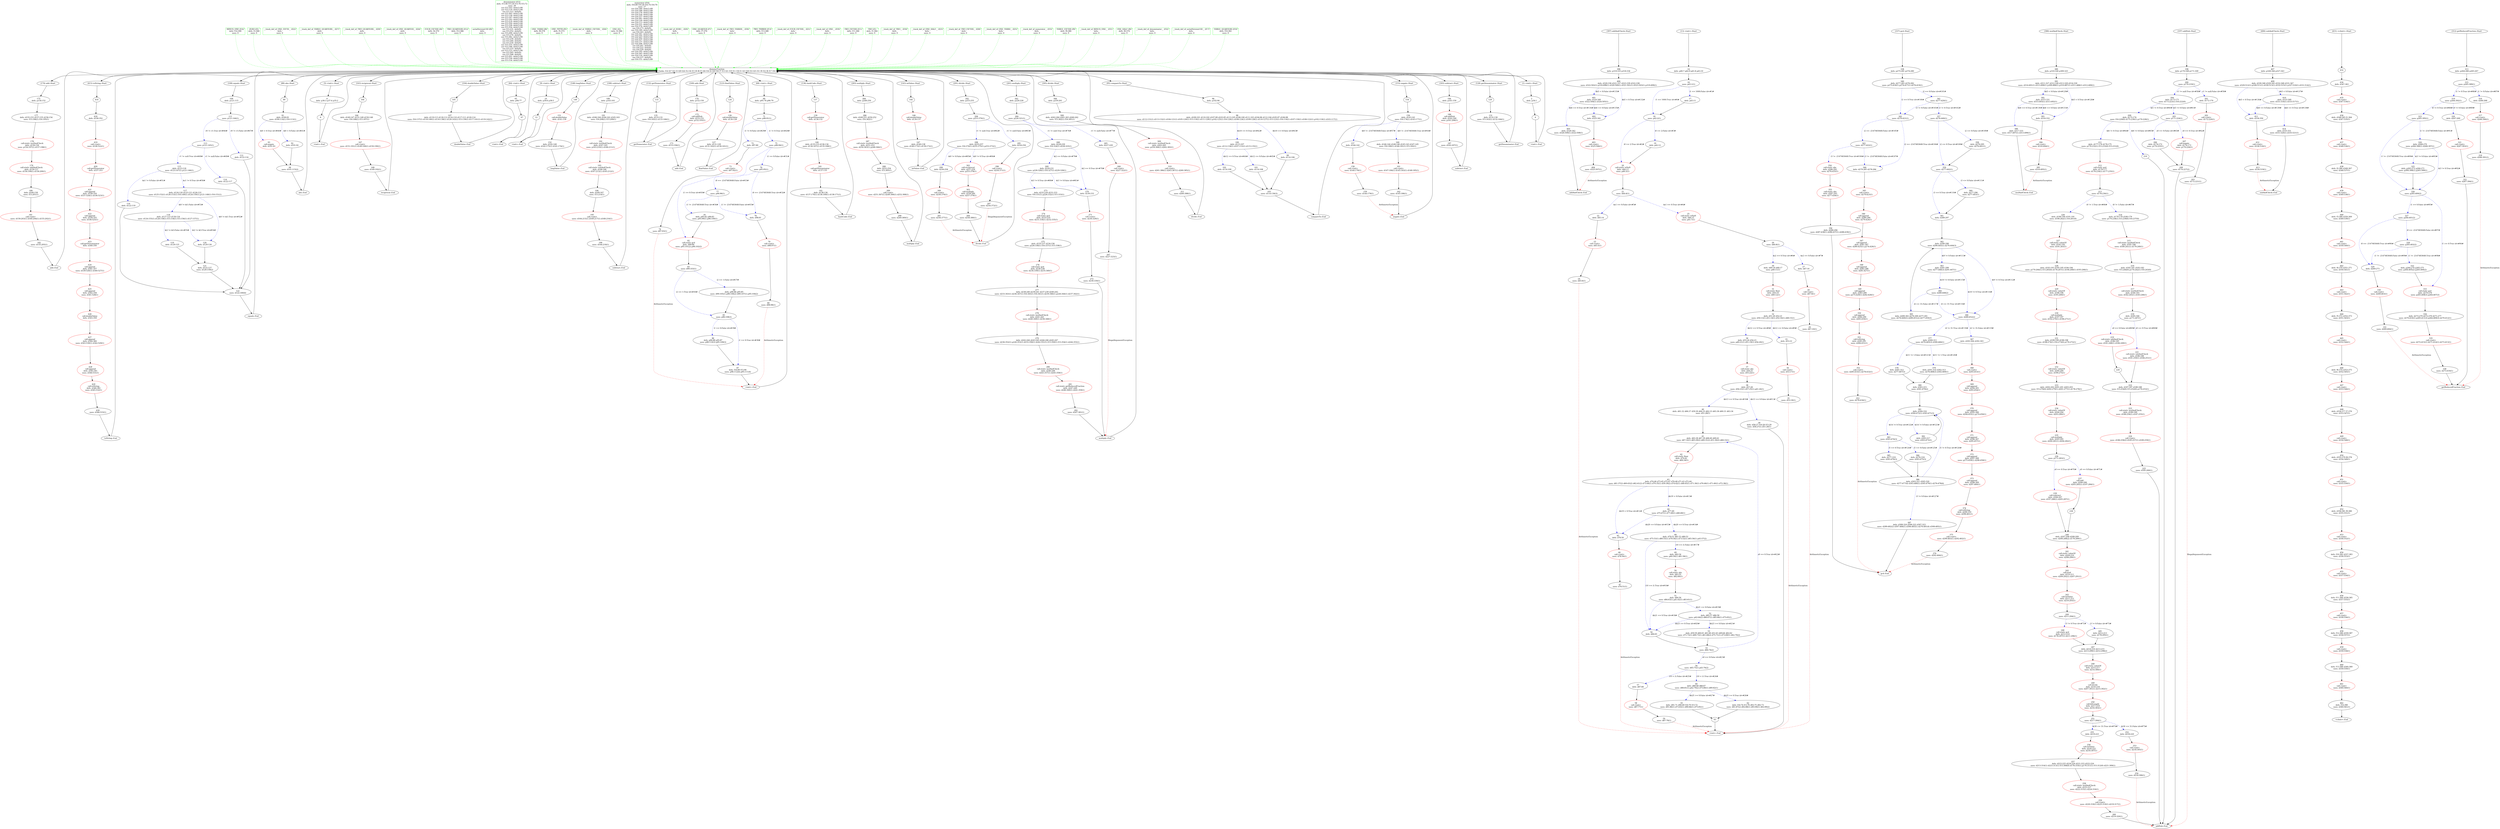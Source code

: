 digraph clazz {
  0 [shape=box,label="dummy.Fraction\nFields: f14 f27 f22 f3 f29 f24 f12 f4 f15 f0 f8 f5 f26 f16 f2 f20 f30 f7 f13 f21 f19 f11 f18 f1 f23 f28 f33 f25 f31 f9 f32 f6 f17 f10"];
  f14 -> 0 [style=dashed,color=green];
  f14 [shape=note,color=green,label="MINUS_ONE (f14)\ndefs: f14:390\nuses: 0"];
  f3 -> 0 [style=dashed,color=green];
  f3 [shape=note,color=green,label="ZERO (f3)\ndefs: f3:368\nuses: 0"];
  f22 -> 0 [style=dashed,color=green];
  f22 [shape=note,color=green,label="__track_def_of_ONE_FIFTH__ (f22)\ndefs:\nuses: 0"];
  f27 -> 0 [style=dashed,color=green];
  f27 [shape=note,color=green,label="__track_def_of_THREE_QUARTERS__ (f27)\ndefs:\nuses: 0"];
  f29 -> 0 [style=dashed,color=green];
  f29 [shape=note,color=green,label="__track_def_of_TWO_QUARTERS__ (f29)\ndefs:\nuses: 0"];
  f24 -> 0 [style=dashed,color=green];
  f24 [shape=note,color=green,label="__track_def_of_ONE_QUARTER__ (f24)\ndefs:\nuses: 0"];
  f4 -> 0 [style=dashed,color=green];
  f4 [shape=note,color=green,label="FOUR_FIFTHS (f4)\ndefs: f4:370\nuses: 0"];
  f12 -> 0 [style=dashed,color=green];
  f12 [shape=note,color=green,label="TWO_QUARTERS (f12)\ndefs: f12:386\nuses: 0"];
  f0 -> 0 [style=dashed,color=green];
  f0 [shape=note,color=green,label="serialVersionUID (f0)\ndefs:\nuses: 0"];
  f15 -> 0 [style=dashed,color=green];
  f15 [shape=note,color=green,label="denominator (f15)\ndefs: f15:90 f15:29 f15:76 f15:72\nuses: 28\nuse f15:163: defs(1):90\nuse f15:119: defs(1):90\nuse f15:312: defs(0):\nuse f15:365: defs(1):90\nuse f15:139: defs(1):90\nuse f15:187: defs(1):90\nuse f15:182: defs(1):90\nuse f15:214: defs(1):90\nuse f15:350: defs(1):90\nuse f15:338: defs(1):90\nuse f15:354: defs(1):90\nuse f15:231: defs(0):\nuse f15:252: defs(0):\nuse f15:209: defs(1):90\nuse f15:276: defs(0):\nuse f15:382: defs(1):90\nuse f15:239: defs(0):\nuse f15:244: defs(0):\nuse f15:254: defs(0):\nuse f15:333: defs(1):90\nuse f15:196: defs(1):90\nuse f15:233: defs(0):\nuse f15:123: defs(1):90\nuse f15:265: defs(0):\nuse f15:308: defs(0):\nuse f15:201: defs(1):90\nuse f15:156: defs(1):90\nuse f15:154: defs(1):90"];
  f8 -> 0 [style=dashed,color=green];
  f8 [shape=note,color=green,label="ONE_THIRD (f8)\ndefs: f8:378\nuses: 0"];
  f5 -> 0 [style=dashed,color=green];
  f5 [shape=note,color=green,label="ONE_FIFTH (f5)\ndefs: f5:372\nuses: 0"];
  f26 -> 0 [style=dashed,color=green];
  f26 [shape=note,color=green,label="__track_def_of_THREE_FIFTHS__ (f26)\ndefs:\nuses: 0"];
  f2 -> 0 [style=dashed,color=green];
  f2 [shape=note,color=green,label="ONE (f2)\ndefs: f2:366\nuses: 0"];
  f16 -> 0 [style=dashed,color=green];
  f16 [shape=note,color=green,label="numerator (f16)\ndefs: f16:89 f16:28 f16:74 f16:70\nuses: 27\nuse f16:180: defs(1):89\nuse f16:188: defs(1):89\nuse f16:176: defs(1):89\nuse f16:324: defs(1):89\nuse f16:337: defs(1):89\nuse f16:381: defs(1):89\nuse f16:126: defs(1):89\nuse f16:113: defs(1):89\nuse f16:331: defs(1):89\nuse f16:374: defs(1):89\nuse f16:273: defs(0):\nuse f16:149: defs(1):89\nuse f16:243: defs(0):\nuse f16:341: defs(1):89\nuse f16:165: defs(1):89\nuse f16:362: defs(1):89\nuse f16:327: defs(1):89\nuse f16:137: defs(1):89\nuse f16:208: defs(1):89\nuse f16:261: defs(0):\nuse f16:222: defs(0):\nuse f16:229: defs(0):\nuse f16:195: defs(1):89\nuse f16:345: defs(1):89\nuse f16:116: defs(1):89\nuse f16:237: defs(0):\nuse f16:151: defs(1):89"];
  f20 -> 0 [style=dashed,color=green];
  f20 [shape=note,color=green,label="__track_def_of_ZERO__ (f20)\ndefs:\nuses: 0"];
  f7 -> 0 [style=dashed,color=green];
  f7 [shape=note,color=green,label="ONE_QUARTER (f7)\ndefs: f7:376\nuses: 0"];
  f30 -> 0 [style=dashed,color=green];
  f30 [shape=note,color=green,label="__track_def_of_TWO_THIRDS__ (f30)\ndefs:\nuses: 0"];
  f13 -> 0 [style=dashed,color=green];
  f13 [shape=note,color=green,label="TWO_THIRDS (f13)\ndefs: f13:388\nuses: 0"];
  f21 -> 0 [style=dashed,color=green];
  f21 [shape=note,color=green,label="__track_def_of_FOUR_FIFTHS__ (f21)\ndefs:\nuses: 0"];
  f19 -> 0 [style=dashed,color=green];
  f19 [shape=note,color=green,label="__track_def_of_ONE__ (f19)\ndefs:\nuses: 0"];
  f11 -> 0 [style=dashed,color=green];
  f11 [shape=note,color=green,label="TWO_FIFTHS (f11)\ndefs: f11:384\nuses: 0"];
  f1 -> 0 [style=dashed,color=green];
  f1 [shape=note,color=green,label="TWO (f1)\ndefs: f1:364\nuses: 0"];
  f18 -> 0 [style=dashed,color=green];
  f18 [shape=note,color=green,label="__track_def_of_TWO__ (f18)\ndefs:\nuses: 0"];
  f23 -> 0 [style=dashed,color=green];
  f23 [shape=note,color=green,label="__track_def_of_ONE_HALF__ (f23)\ndefs:\nuses: 0"];
  f28 -> 0 [style=dashed,color=green];
  f28 [shape=note,color=green,label="__track_def_of_TWO_FIFTHS__ (f28)\ndefs:\nuses: 0"];
  f25 -> 0 [style=dashed,color=green];
  f25 [shape=note,color=green,label="__track_def_of_ONE_THIRD__ (f25)\ndefs:\nuses: 0"];
  f33 -> 0 [style=dashed,color=green];
  f33 [shape=note,color=green,label="__track_def_of_numerator__ (f33)\ndefs:\nuses: 0"];
  f9 -> 0 [style=dashed,color=green];
  f9 [shape=note,color=green,label="THREE_FIFTHS (f9)\ndefs: f9:380\nuses: 0"];
  f31 -> 0 [style=dashed,color=green];
  f31 [shape=note,color=green,label="__track_def_of_MINUS_ONE__ (f31)\ndefs:\nuses: 0"];
  f6 -> 0 [style=dashed,color=green];
  f6 [shape=note,color=green,label="ONE_HALF (f6)\ndefs: f6:374\nuses: 0"];
  f32 -> 0 [style=dashed,color=green];
  f32 [shape=note,color=green,label="__track_def_of_denominator__ (f32)\ndefs:\nuses: 0"];
  f17 -> 0 [style=dashed,color=green];
  f17 [shape=note,color=green,label="__track_def_of_serialVersionUID__ (f17)\ndefs:\nuses: 0"];
  f10 -> 0 [style=dashed,color=green];
  f10 [shape=note,color=green,label="THREE_QUARTERS (f10)\ndefs: f10:382\nuses: 0"];
  0 -> 174;
  0 -> 415;
  0 -> 108;
  0 -> 88;
  0 -> 5;
  0 -> 163;
  0 -> 104;
  0 -> 64;
  0 -> 9;
  0 -> 148;
  0 -> 188;
  0 -> 132;
  0 -> 169;
  0 -> 123;
  0 -> 68;
  0 -> 136;
  0 -> 283;
  0 -> 143;
  0 -> 291;
  0 -> 261;
  0 -> 305;
  0 -> 95;
  0 -> 153;
  0 -> 183;
  0 -> 128;
  0 -> 1;
  174 [label="(174) add::Start"];
  174 -> 175;
  415 [label="(415) toString::Start"];
  415 -> 416;
  108 [label="(108) equals::Start"];
  108 -> 109;
  88 [label="(88) abs::Start"];
  88 -> 89;
  5 [label="(5) <init>::Start"];
  5 -> 6;
  163 [label="(163) reciprocal::Start"];
  163 -> 164;
  104 [label="(104) doubleValue::Start"];
  104 -> 105;
  64 [label="(64) <init>::Start"];
  64 -> 65;
  9 [label="(9) <init>::Start"];
  9 -> 10;
  148 [label="(148) longValue::Start"];
  148 -> 149;
  188 [label="(188) subtract::Start"];
  188 -> 189;
  132 [label="(132) getNumerator::Start"];
  132 -> 133;
  169 [label="(169) add::Start"];
  169 -> 170;
  123 [label="(123) floatValue::Start"];
  123 -> 124;
  68 [label="(68) <init>::Start"];
  68 -> 69;
  136 [label="(136) hashCode::Start"];
  136 -> 137;
  283 [label="(283) multiply::Start"];
  283 -> 284;
  143 [label="(143) intValue::Start"];
  143 -> 144;
  291 [label="(291) divide::Start"];
  291 -> 292;
  261 [label="(261) multiply::Start"];
  261 -> 262;
  305 [label="(305) divide::Start"];
  305 -> 306;
  95 [label="(95) compareTo::Start"];
  95 -> 96;
  153 [label="(153) negate::Start"];
  153 -> 154;
  183 [label="(183) subtract::Start"];
  183 -> 184;
  128 [label="(128) getDenominator::Start"];
  128 -> 129;
  1 [label="(1) <init>::Start"];
  1 -> 2;
  397 [label="(397) addAndCheck::Start"];
  397 -> 398;
  13 [label="(13) <init>::Start"];
  13 -> 14;
  337 [label="(337) gcd::Start"];
  337 -> 338;
  388 [label="(388) mulAndCheck::Start"];
  388 -> 389;
  197 [label="(197) addSub::Start"];
  197 -> 198;
  406 [label="(406) subAndCheck::Start"];
  406 -> 407;
  431 [label="(431) <clinit>::Start"];
  431 -> 432;
  312 [label="(312) getReducedFraction::Start"];
  312 -> 313;
  175 [label="175\ndefs: p154:152"];
  175 -> 177;
  416 [label="416"];
  416 -> 418;
  109 [label="109\ndefs: p121:115"];
  109 -> 111;
  89 [label="89"];
  89 -> 91;
  6 [label="6\ndefs: p36:3 p37:4 p35:2"];
  6 -> 8;
  164 [label="164"];
  164 -> 166;
  105 [label="105"];
  105 -> 107;
  65 [label="65\ndefs: p94:77"];
  65 -> 67;
  10 [label="10\ndefs: p39:6 p38:5"];
  10 -> 12;
  149 [label="149"];
  149 -> 151;
  189 [label="189\ndefs: p163:161"];
  189 -> 191;
  133 [label="133"];
  133 -> 135;
  170 [label="170\ndefs: p152:150"];
  170 -> 172;
  124 [label="124"];
  124 -> 126;
  69 [label="69\ndefs: p95:78 p96:79"];
  69 -> 71;
  137 [label="137"];
  137 -> 139;
  284 [label="284\ndefs: p248:250"];
  284 -> 286;
  144 [label="144"];
  144 -> 146;
  292 [label="292\ndefs: p253:255"];
  292 -> 294;
  262 [label="262\ndefs: p226:228"];
  262 -> 264;
  306 [label="306\ndefs: p259:261"];
  306 -> 308;
  96 [label="96\ndefs: p102:94"];
  96 -> 98;
  154 [label="154"];
  154 -> 156;
  184 [label="184\ndefs: p161:159"];
  184 -> 186;
  129 [label="129"];
  129 -> 131;
  2 [label="2\ndefs: p34:1"];
  2 -> 4;
  398 [label="398\ndefs: p319:335 p318:334"];
  398 -> 400;
  14 [label="14\ndefs: p40:7 p42:9 p41:8 p43:10"];
  14 -> 16;
  338 [label="338\ndefs: p275:281 p274:280"];
  338 -> 340;
  389 [label="389\ndefs: p310:326 p309:325"];
  389 -> 391;
  198 [label="198\ndefs: p170:168 p171:169"];
  198 -> 200;
  407 [label="407\ndefs: p328:344 p327:343"];
  407 -> 409;
  432 [label="432"];
  432 -> 434;
  313 [label="313\ndefs: p264:266 p265:267"];
  313 -> 315;
  177 [label="177\ndefs: d155:153 d157:155 d156:154\nuses: f15:196(1) f16:195(1)"];
  177 -> 178;
  418 [label="418\ndefs: d336:352"];
  418 -> 419;
  111 [label="111\nuses: p121:144(1)"];
  111 -> 113[style=dashed,color=blue,label="r0 != r1:True id=#46#"];
  111 -> 112[style=dashed,color=blue,label="r0 != r1:False id=#47#"];
  91 [label="91\ndefs: d100:91\nuses: d100:114(1) f16:113(1)"];
  91 -> 92[style=dashed,color=blue,label="$i0 < 0:False id=#41#"];
  91 -> 93[style=dashed,color=blue,label="$i0 < 0:True id=#40#"];
  8 [label="8"];
  8 -> 7;
  166 [label="166\ndefs: d149:147 d151:149 d150:148\nuses: f16:188(1) f15:187(1)"];
  166 -> 167;
  107 [label="107\ndefs: d119:113 d118:112 d116:110 d117:111 d120:114\nuses: f16:137(1) d118:140(1) d116:138(1) d120:143(1) f15:139(1) d117:141(1) d119:142(1)"];
  107 -> 106;
  67 [label="67"];
  67 -> 66;
  12 [label="12"];
  12 -> 11;
  151 [label="151\ncall:doubleValue\ndefs: d141:139",color=red];
  151 -> 152;
  191 [label="191\ndefs: d166:164 d164:162 d165:163\nuses: f16:208(1) f15:209(1)"];
  191 -> 192;
  135 [label="135\ndefs: d133:131\nuses: f16:165(1) d133:166(1)"];
  135 -> 134;
  172 [label="172\ncall:addSub\ndefs: d153:151\nuses: p152:193(1)",color=red];
  172 -> 173;
  126 [label="126\ncall:doubleValue\ndefs: d130:128",color=red];
  126 -> 127;
  71 [label="71\nuses: p96:91(1)"];
  71 -> 75[style=dashed,color=blue,label="i1 != 0:True id=#28#"];
  71 -> 72[style=dashed,color=blue,label="i1 != 0:False id=#29#"];
  139 [label="139\ncall:getNumerator\ndefs: d134:132",color=red];
  139 -> 140;
  286 [label="286\ndefs: d249:251 d250:252\nuses: f16:362(1)"];
  286 -> 287;
  146 [label="146\ncall:doubleValue\ndefs: d139:137",color=red];
  146 -> 147;
  294 [label="294\nuses: p253:370(1)"];
  294 -> 298[style=dashed,color=blue,label="r1 != null:True id=#82#"];
  294 -> 295[style=dashed,color=blue,label="r1 != null:False id=#83#"];
  264 [label="264\nuses: p226:321(1)"];
  264 -> 268[style=dashed,color=blue,label="r1 != null:True id=#76#"];
  264 -> 265[style=dashed,color=blue,label="r1 != null:False id=#77#"];
  308 [label="308\ndefs: d262:264 d261:263 d260:262\nuses: f15:382(1) f16:381(1)"];
  308 -> 309;
  98 [label="98\ndefs: d109:101 d110:102 d107:99 d103:95 d113:105 d108:100 d111:103 d104:96 d112:104 d105:97 d106:98\nuses: d112:131(1) d113:132(1) d104:121(1) d105:120(1) f15:119(1) d111:129(1) p102:125(1) f16:126(1) d108:124(1) d109:128(1) d110:127(1) f15:123(1) f16:116(1) d107:130(1) d106:122(1) p102:118(1) d103:117(1)"];
  98 -> 99[style=dashed,color=blue,label="$b10 >= 0:False id=#43#"];
  98 -> 100[style=dashed,color=blue,label="$b10 >= 0:True id=#42#"];
  156 [label="156\ndefs: d143:141\nuses: f16:176(1) d143:177(1)"];
  156 -> 160[style=dashed,color=blue,label="$i0 != -2147483648:True id=#56#"];
  156 -> 157[style=dashed,color=blue,label="$i0 != -2147483648:False id=#57#"];
  186 [label="186\ncall:addSub\ndefs: d162:160\nuses: p161:206(1)",color=red];
  186 -> 187;
  131 [label="131\ndefs: d132:130\nuses: f15:163(1) d132:164(1)"];
  131 -> 130;
  4 [label="4"];
  4 -> 3;
  400 [label="400\ndefs: d320:336 d321:337 d323:339 d322:338\nuses: d322:502(1) p318:498(1) d320:500(1) d321:501(1) d323:503(1) p319:499(1)"];
  400 -> 401[style=dashed,color=blue,label="$b5 < 0:False id=#133#"];
  400 -> 402[style=dashed,color=blue,label="$b5 < 0:True id=#132#"];
  16 [label="16\nuses: p43:1(1)"];
  16 -> 17[style=dashed,color=blue,label="i1 <= 1000:False id=#1#"];
  16 -> 18[style=dashed,color=blue,label="i1 <= 1000:True id=#0#"];
  340 [label="340\ndefs: d277:283 d276:282\nuses: p275:418(1) p274:417(1) d276:419(1)"];
  340 -> 342[style=dashed,color=blue,label="i2 == 0:True id=#100#"];
  340 -> 341[style=dashed,color=blue,label="i2 == 0:False id=#101#"];
  391 [label="391\ndefs: d311:327 d312:328 d313:329 d314:330\nuses: d314:491(1) d313:490(1) p309:486(1) p310:487(1) d311:488(1) d312:489(1)"];
  391 -> 392[style=dashed,color=blue,label="$b5 < 0:False id=#129#"];
  391 -> 393[style=dashed,color=blue,label="$b5 < 0:True id=#128#"];
  200 [label="200\nuses: p170:219(1)"];
  200 -> 204[style=dashed,color=blue,label="r1 != null:True id=#58#"];
  200 -> 201[style=dashed,color=blue,label="r1 != null:False id=#59#"];
  409 [label="409\ndefs: d330:346 d329:345 d332:348 d331:347\nuses: d329:512(1) p328:511(1) d330:513(1) d332:515(1) p327:510(1) d331:514(1)"];
  409 -> 411[style=dashed,color=blue,label="$b5 < 0:True id=#136#"];
  409 -> 410[style=dashed,color=blue,label="$b5 < 0:False id=#137#"];
  434 [label="434\ndefs: d347:363"];
  434 -> 435;
  315 [label="315\nuses: p265:389(1)"];
  315 -> 319[style=dashed,color=blue,label="i1 != 0:True id=#86#"];
  315 -> 316[style=dashed,color=blue,label="i1 != 0:False id=#87#"];
  178 [label="178\ncall:static mulAndCheck\ndefs: d158:156\nuses: p154:197(1) d157:198(1)",color=red];
  178 -> 179;
  419 [label="419\ncall:<init>\nuses: d336:522(1)",color=red];
  419 -> 420;
  113 [label="113\nuses: p121:145(1)"];
  113 -> 115[style=dashed,color=blue,label="r1 != null:True id=#48#"];
  113 -> 114[style=dashed,color=blue,label="r1 != null:False id=#49#"];
  112 [label="112\ndefs: d122:116"];
  112 -> 122;
  92 [label="92\ndefs: d101:92"];
  92 -> 94;
  93 [label="93\ncall:negate\ndefs: d101:93",color=red];
  93 -> 94;
  7 [label="<init>::End"];
  7 -> 0;
  167 [label="167\ncall:<init>\nuses: d151:191(1) d149:189(1) d150:190(1)",color=red];
  167 -> 168;
  106 [label="doubleValue::End"];
  106 -> 0;
  66 [label="<init>::End"];
  66 -> 0;
  11 [label="<init>::End"];
  11 -> 0;
  152 [label="152\ndefs: d142:140\nuses: d142:175(1) d141:174(1)"];
  152 -> 150;
  192 [label="192\ncall:static mulAndCheck\ndefs: d167:165\nuses: p163:210(1) d166:211(1)",color=red];
  192 -> 193;
  134 [label="getNumerator::End"];
  134 -> 0;
  173 [label="173\nuses: d153:194(1)"];
  173 -> 171;
  127 [label="127\ndefs: d131:129\nuses: d131:162(1) d130:161(1)"];
  127 -> 125;
  75 [label="75\nuses: p96:94(1)"];
  75 -> 76[style=dashed,color=blue,label="i1 >= 0:False id=#31#"];
  75 -> 82[style=dashed,color=blue,label="i1 >= 0:True id=#30#"];
  72 [label="72\ndefs: d97:80"];
  72 -> 73;
  140 [label="140\ndefs: d135:133 d136:134\nuses: d134:167(1) d135:168(1)"];
  140 -> 141;
  287 [label="287\ncall:static mulAndCheck\ndefs: d251:253\nuses: d250:363(1) p248:364(1)",color=red];
  287 -> 288;
  147 [label="147\ndefs: d140:138\nuses: d140:173(1) d139:172(1)"];
  147 -> 145;
  298 [label="298\ndefs: d255:257\nuses: f16:374(1) d255:375(1) p253:373(1)"];
  298 -> 302[style=dashed,color=blue,label="$i0 != 0:True id=#84#"];
  298 -> 299[style=dashed,color=blue,label="$i0 != 0:False id=#85#"];
  295 [label="295\ndefs: d254:256"];
  295 -> 296;
  268 [label="268\ndefs: d228:230\nuses: f16:324(1) d228:325(1)"];
  268 -> 270[style=dashed,color=blue,label="$i2 == 0:True id=#78#"];
  268 -> 269[style=dashed,color=blue,label="$i2 == 0:False id=#79#"];
  265 [label="265\ndefs: d227:229"];
  265 -> 266;
  309 [label="309\ncall:static mulAndCheck\ndefs: d263:265\nuses: p259:384(1) d262:383(1)",color=red];
  309 -> 310;
  99 [label="99\ndefs: d114:106"];
  99 -> 103;
  100 [label="100\ndefs: d115:107\nuses: d112:134(1) d107:133(1) d115:135(1)"];
  100 -> 101[style=dashed,color=blue,label="$b12 <= 0:False id=#45#"];
  100 -> 102[style=dashed,color=blue,label="$b12 <= 0:True id=#44#"];
  160 [label="160\ndefs: d146:144 d148:146 d145:143 d147:145\nuses: f16:180(1) d146:181(1) f15:182(1)"];
  160 -> 161;
  157 [label="157\ndefs: d144:142"];
  157 -> 158;
  187 [label="187\nuses: d162:207(1)"];
  187 -> 185;
  130 [label="getDenominator::End"];
  130 -> 0;
  3 [label="<init>::End"];
  3 -> 0;
  401 [label="401\ndefs: d324:340\nuses: d322:504(1) d324:505(1)"];
  401 -> 402[style=dashed,color=blue,label="$b6 <= 0:False id=#135#"];
  401 -> 405[style=dashed,color=blue,label="$b6 <= 0:True id=#134#"];
  402 [label="402\ndefs: d325:341"];
  402 -> 403;
  17 [label="17\ndefs: p43:11"];
  17 -> 18;
  18 [label="18\nuses: p42:2(1)"];
  18 -> 19[style=dashed,color=blue,label="i0 >= 2:False id=#3#"];
  18 -> 20[style=dashed,color=blue,label="i0 >= 2:True id=#2#"];
  342 [label="342\nuses: d276:421(1)"];
  342 -> 343[style=dashed,color=blue,label="i2 == -2147483648:False id=#105#"];
  342 -> 344[style=dashed,color=blue,label="i2 == -2147483648:True id=#104#"];
  341 [label="341\nuses: d277:420(1)"];
  341 -> 342[style=dashed,color=blue,label="i3 != 0:False id=#103#"];
  341 -> 357[style=dashed,color=blue,label="i3 != 0:True id=#102#"];
  392 [label="392\ndefs: d315:331\nuses: d315:493(1) d313:492(1)"];
  392 -> 393[style=dashed,color=blue,label="$b6 <= 0:False id=#131#"];
  392 -> 396[style=dashed,color=blue,label="$b6 <= 0:True id=#130#"];
  393 [label="393\ndefs: d316:332"];
  393 -> 394;
  204 [label="204\ndefs: d173:171\nuses: d173:223(1) f16:222(0)"];
  204 -> 209[style=dashed,color=blue,label="$i5 != 0:True id=#60#"];
  204 -> 205[style=dashed,color=blue,label="$i5 != 0:False id=#61#"];
  201 [label="201\ndefs: d172:170"];
  201 -> 202;
  411 [label="411\ndefs: d334:350"];
  411 -> 412;
  410 [label="410\ndefs: d333:349\nuses: d331:516(1) d333:517(1)"];
  410 -> 414[style=dashed,color=blue,label="$b6 <= 0:True id=#138#"];
  410 -> 411[style=dashed,color=blue,label="$b6 <= 0:False id=#139#"];
  435 [label="435\ncall:<init>\nuses: d347:534(1)",color=red];
  435 -> 436;
  319 [label="319\nuses: p264:392(1)"];
  319 -> 320[style=dashed,color=blue,label="i0 != 0:False id=#89#"];
  319 -> 323[style=dashed,color=blue,label="i0 != 0:True id=#88#"];
  316 [label="316\ndefs: d266:268"];
  316 -> 317;
  179 [label="179\ncall:static addAndCheck\ndefs: d159:157\nuses: d156:199(1) d158:200(1)",color=red];
  179 -> 180;
  420 [label="420\ncall:getNumerator\ndefs: d337:353",color=red];
  420 -> 421;
  115 [label="115\ndefs: d123:118\nuses: d123:147(1) p121:146(1)"];
  115 -> 117[style=dashed,color=blue,label="$z1 != 0:True id=#50#"];
  115 -> 116[style=dashed,color=blue,label="$z1 != 0:False id=#51#"];
  114 [label="114\ndefs: d122:117"];
  114 -> 122;
  122 [label="122\nuses: d122:160(4)"];
  122 -> 110;
  94 [label="94\nuses: d101:115(2)"];
  94 -> 90;
  168 [label="168\nuses: d149:192(1)"];
  168 -> 165;
  150 [label="longValue::End"];
  150 -> 0;
  193 [label="193\ncall:static subAndCheck\ndefs: d168:166\nuses: d167:213(1) d165:212(1)",color=red];
  193 -> 194;
  171 [label="add::End"];
  171 -> 0;
  125 [label="floatValue::End"];
  125 -> 0;
  76 [label="76\nuses: p95:95(1)"];
  76 -> 77[style=dashed,color=blue,label="i0 == -2147483648:False id=#33#"];
  76 -> 78[style=dashed,color=blue,label="i0 == -2147483648:True id=#32#"];
  82 [label="82\ncall:static gcd\ndefs: d99:84\nuses: p95:101(2) p96:102(2)",color=red];
  82 -> 83;
  73 [label="73\ncall:<init>\nuses: d97:92(1)",color=red];
  73 -> 74;
  141 [label="141\ncall:getDenominator\ndefs: d137:135",color=red];
  141 -> 142;
  288 [label="288\ndefs: d252:254\nuses: f15:365(1)"];
  288 -> 289;
  145 [label="intValue::End"];
  145 -> 0;
  302 [label="302\ncall:reciprocal\ndefs: d257:259\nuses: p253:378(1)",color=red];
  302 -> 303;
  299 [label="299\ndefs: d256:258"];
  299 -> 300;
  296 [label="296\ncall:<init>\nuses: d254:371(1)",color=red];
  296 -> 297;
  270 [label="270\ndefs: d230:232"];
  270 -> 271;
  269 [label="269\ndefs: d229:231\nuses: p226:326(1) f16:327(1) d229:328(1)"];
  269 -> 273[style=dashed,color=blue,label="$i3 != 0:True id=#80#"];
  269 -> 270[style=dashed,color=blue,label="$i3 != 0:False id=#81#"];
  266 [label="266\ncall:<init>\nuses: d227:322(1)",color=red];
  266 -> 267;
  310 [label="310\ncall:<init>\nuses: d261:386(1) d263:387(1) d260:385(1)",color=red];
  310 -> 311;
  103 [label="103\nuses: d114:136(3)"];
  103 -> 97;
  101 [label="101\ndefs: d114:108"];
  101 -> 103;
  102 [label="102\ndefs: d114:109"];
  102 -> 103;
  161 [label="161\ncall:<init>\nuses: d147:184(1) d145:183(1) d148:185(1)",color=red];
  161 -> 162;
  158 [label="158\ncall:<init>\nuses: d144:178(1)",color=red];
  158 -> 159;
  185 [label="subtract::End"];
  185 -> 0;
  405 [label="405\ndefs: d326:342\nuses: d326:509(1) d322:508(1)"];
  405 -> 399;
  403 [label="403\ncall:<init>\nuses: d325:506(1)",color=red];
  403 -> 404;
  19 [label="19\ndefs: p42:12"];
  19 -> 20;
  20 [label="20\ncall:static isNaN\ndefs: d44:13\nuses: p40:3(1)",color=red];
  20 -> 21;
  343 [label="343\nuses: d277:422(1)"];
  343 -> 344[style=dashed,color=blue,label="i3 != -2147483648:False id=#107#"];
  343 -> 354[style=dashed,color=blue,label="i3 != -2147483648:True id=#106#"];
  344 [label="344\ndefs: d279:285 d278:284"];
  344 -> 345;
  357 [label="357\nuses: d276:440(1)"];
  357 -> 359[style=dashed,color=blue,label="i2 <= 0:True id=#108#"];
  357 -> 358[style=dashed,color=blue,label="i2 <= 0:False id=#109#"];
  396 [label="396\ndefs: d317:333\nuses: d317:497(1) d313:496(1)"];
  396 -> 390;
  394 [label="394\ncall:<init>\nuses: d316:494(1)",color=red];
  394 -> 395;
  209 [label="209\ndefs: d175:174\nuses: f16:229(0) d175:230(1) p170:228(1)"];
  209 -> 211[style=dashed,color=blue,label="$i6 != 0:True id=#64#"];
  209 -> 210[style=dashed,color=blue,label="$i6 != 0:False id=#65#"];
  205 [label="205\nuses: p171:224(1)"];
  205 -> 206[style=dashed,color=blue,label="z0 == 0:False id=#63#"];
  205 -> 207[style=dashed,color=blue,label="z0 == 0:True id=#62#"];
  202 [label="202\ncall:<init>\nuses: d172:220(1)",color=red];
  202 -> 203;
  412 [label="412\ncall:<init>\nuses: d334:518(1)",color=red];
  412 -> 413;
  414 [label="414\ndefs: d335:351\nuses: d331:520(1) d335:521(1)"];
  414 -> 408;
  436 [label="436\ndefs: d348:365 f1:364\nuses: d347:535(1)"];
  436 -> 437;
  320 [label="320\ndefs: d267:269"];
  320 -> 321;
  323 [label="323\nuses: p265:395(1)"];
  323 -> 324[style=dashed,color=blue,label="i1 != -2147483648:False id=#91#"];
  323 -> 326[style=dashed,color=blue,label="i1 != -2147483648:True id=#90#"];
  317 [label="317\ncall:<init>\nuses: d266:390(1)",color=red];
  317 -> 318;
  180 [label="180\ndefs: d160:158\nuses: f15:201(1)"];
  180 -> 181;
  421 [label="421\ncall:append\ndefs: d338:354\nuses: d337:524(1) d336:523(1)",color=red];
  421 -> 422;
  117 [label="117\ndefs: d124:120 d125:121 d126:122\nuses: d125:152(1) d126:153(1) f16:149(1) d124:150(1) p121:148(1) f16:151(1)"];
  117 -> 120[style=dashed,color=blue,label="$i0 != $i1:True id=#52#"];
  117 -> 118[style=dashed,color=blue,label="$i0 != $i1:False id=#53#"];
  116 [label="116\ndefs: d122:119"];
  116 -> 122;
  110 [label="equals::End"];
  110 -> 0;
  90 [label="abs::End"];
  90 -> 0;
  165 [label="reciprocal::End"];
  165 -> 0;
  194 [label="194\ndefs: d169:167\nuses: f15:214(1)"];
  194 -> 195;
  77 [label="77\nuses: p96:96(1)"];
  77 -> 78[style=dashed,color=blue,label="i1 != -2147483648:False id=#35#"];
  77 -> 81[style=dashed,color=blue,label="i1 != -2147483648:True id=#34#"];
  78 [label="78\ndefs: d98:81"];
  78 -> 79;
  83 [label="83\nuses: d99:103(1)"];
  83 -> 85[style=dashed,color=blue,label="i2 <= 1:True id=#36#"];
  83 -> 84[style=dashed,color=blue,label="i2 <= 1:False id=#37#"];
  74 [label="74\nuses: d97:93(1)"];
  74 -> 70[style=dashed,color=red,label="ArithmeticException"];
  142 [label="142\ndefs: d138:136\nuses: d137:170(1) d136:169(1) d138:171(1)"];
  142 -> 138;
  289 [label="289\ncall:<init>\nuses: d251:367(1) d249:366(1) d252:368(1)",color=red];
  289 -> 290;
  303 [label="303\ncall:multiply\ndefs: d258:260\nuses: d257:379(1)",color=red];
  303 -> 304;
  300 [label="300\ncall:<init>\nuses: d256:376(1)",color=red];
  300 -> 301;
  297 [label="297\nuses: d254:372(1)"];
  297 -> 293[style=dashed,color=red,label="IllegalArgumentException"];
  271 [label="271\ncall:<init>\nuses: d230:329(1)",color=red];
  271 -> 272;
  273 [label="273\ndefs: d232:234 d231:233\nuses: f16:331(1) p226:332(1) f15:333(1)"];
  273 -> 274;
  267 [label="267\nuses: d227:323(1)"];
  267 -> 263[style=dashed,color=red,label="IllegalArgumentException"];
  311 [label="311\nuses: d260:388(1)"];
  311 -> 307;
  97 [label="compareTo::End"];
  97 -> 0;
  162 [label="162\nuses: d145:186(1)"];
  162 -> 155;
  159 [label="159\nuses: d144:179(1)"];
  159 -> 155[style=dashed,color=red,label="ArithmeticException"];
  399 [label="addAndCheck::End"];
  404 [label="404\nuses: d325:507(1)"];
  404 -> 399[style=dashed,color=red,label="ArithmeticException"];
  21 [label="21\nuses: d44:4(1)"];
  21 -> 22[style=dashed,color=blue,label="$z1 == 0:False id=#5#"];
  21 -> 25[style=dashed,color=blue,label="$z1 == 0:True id=#4#"];
  354 [label="354\ncall:static abs\ndefs: d286:292\nuses: d276:435(1)",color=red];
  354 -> 355;
  345 [label="345\ncall:<init>\nuses: d279:423(1)",color=red];
  345 -> 346;
  359 [label="359\nuses: d277:442(1)"];
  359 -> 360[style=dashed,color=blue,label="i3 <= 0:False id=#111#"];
  359 -> 361[style=dashed,color=blue,label="i3 <= 0:True id=#110#"];
  358 [label="358\ndefs: d276:295\nuses: d276:441(1)"];
  358 -> 359;
  390 [label="mulAndCheck::End"];
  395 [label="395\nuses: d316:495(1)"];
  395 -> 390[style=dashed,color=red,label="ArithmeticException"];
  211 [label="211\ndefs: d177:176 d176:175\nuses: p170:232(1) f15:233(0) f15:231(0)"];
  211 -> 212;
  210 [label="210"];
  210 -> 199;
  206 [label="206\ndefs: d174:172\nuses: p170:225(1)"];
  206 -> 208;
  207 [label="207\ncall:negate\ndefs: d174:173\nuses: p170:226(1)",color=red];
  207 -> 208;
  203 [label="203\nuses: d172:221(1)"];
  203 -> 199[style=dashed,color=red,label="IllegalArgumentException"];
  413 [label="413\nuses: d334:519(1)"];
  413 -> 408[style=dashed,color=red,label="ArithmeticException"];
  408 [label="subAndCheck::End"];
  437 [label="437\ncall:<init>\nuses: d348:536(1)",color=red];
  437 -> 438;
  321 [label="321\ncall:<init>\nuses: d267:393(1)",color=red];
  321 -> 322;
  324 [label="324\ndefs: d268:270\nuses: p264:396(1) d268:397(1)"];
  324 -> 325[style=dashed,color=blue,label="$i3 != 0:False id=#93#"];
  324 -> 326[style=dashed,color=blue,label="$i3 != 0:True id=#92#"];
  326 [label="326\nuses: p265:400(2)"];
  326 -> 333[style=dashed,color=blue,label="i1 >= 0:True id=#94#"];
  326 -> 327[style=dashed,color=blue,label="i1 >= 0:False id=#95#"];
  318 [label="318\nuses: d266:391(1)"];
  318 -> 314[style=dashed,color=red,label="ArithmeticException"];
  181 [label="181\ncall:<init>\nuses: d159:203(1) d160:204(1) d155:202(1)",color=red];
  181 -> 182;
  422 [label="422\ncall:append\ndefs: d339:355\nuses: d338:525(1)",color=red];
  422 -> 423;
  120 [label="120\ndefs: d129:126"];
  120 -> 121;
  118 [label="118\ndefs: d127:123 d128:124\nuses: d124:155(1) d128:158(1) f15:154(1) f15:156(1) d127:157(1)"];
  118 -> 120[style=dashed,color=blue,label="$i2 != $i3:True id=#54#"];
  118 -> 119[style=dashed,color=blue,label="$i2 != $i3:False id=#55#"];
  195 [label="195\ncall:<init>\nuses: d164:215(1) d169:217(1) d168:216(1)",color=red];
  195 -> 196;
  81 [label="81\ndefs: p95:82 p96:83\nuses: p95:99(1) p96:100(1)"];
  81 -> 82;
  79 [label="79\ncall:<init>\nuses: d98:97(1)",color=red];
  79 -> 80;
  85 [label="85\nuses: p96:108(3)"];
  85 -> 86[style=dashed,color=blue,label="i1 >= 0:False id=#39#"];
  85 -> 87[style=dashed,color=blue,label="i1 >= 0:True id=#38#"];
  84 [label="84\ndefs: p96:86 p95:85\nuses: d99:105(1) p96:106(2) d99:107(1) p95:104(2)"];
  84 -> 85;
  70 [label="<init>::End"];
  70 -> 0;
  138 [label="hashCode::End"];
  138 -> 0;
  290 [label="290\nuses: d249:369(1)"];
  290 -> 285;
  304 [label="304\nuses: d258:380(1)"];
  304 -> 293;
  301 [label="301\nuses: d256:377(1)"];
  301 -> 293[style=dashed,color=red,label="ArithmeticException"];
  293 [label="divide::End"];
  293 -> 0;
  272 [label="272\nuses: d230:330(1)"];
  272 -> 263;
  274 [label="274\ncall:static gcd\ndefs: d233:235\nuses: d231:334(1) d232:335(1)",color=red];
  274 -> 275;
  263 [label="multiply::End"];
  263 -> 0;
  307 [label="divide::End"];
  307 -> 0;
  155 [label="negate::End"];
  155 -> 0;
  22 [label="22\ndefs: d45:14"];
  22 -> 23;
  25 [label="25\ncall:static isNaN\ndefs: d46:15\nuses: p41:7(1)",color=red];
  25 -> 26;
  355 [label="355\ncall:static abs\ndefs: d287:293\nuses: d277:436(1)",color=red];
  355 -> 356;
  346 [label="346\ncall:append\ndefs: d280:286\nuses: d279:424(1)",color=red];
  346 -> 347;
  360 [label="360\ndefs: d277:296\nuses: d277:443(1)"];
  360 -> 361;
  361 [label="361\ndefs: d289:297"];
  361 -> 362;
  212 [label="212\ncall:static gcd\ndefs: d178:177\nuses: d176:234(1) d177:235(1)",color=red];
  212 -> 213;
  199 [label="addSub::End"];
  208 [label="208\nuses: d174:227(2)"];
  208 -> 199;
  438 [label="438\ndefs: f2:366 d349:367\nuses: d348:537(1)"];
  438 -> 439;
  322 [label="322\nuses: d267:394(1)"];
  322 -> 314;
  325 [label="325\ndefs: p265:272 p264:271\nuses: p264:398(1) p265:399(1)"];
  325 -> 326;
  333 [label="333\ncall:static gcd\ndefs: d270:276\nuses: p265:408(3) p264:407(3)",color=red];
  333 -> 334;
  327 [label="327\nuses: p264:401(2)"];
  327 -> 329[style=dashed,color=blue,label="i0 == -2147483648:True id=#96#"];
  327 -> 328[style=dashed,color=blue,label="i0 == -2147483648:False id=#97#"];
  314 [label="getReducedFraction::End"];
  182 [label="182\nuses: d155:205(1)"];
  182 -> 176;
  423 [label="423\ncall:getDenominator\ndefs: d340:356",color=red];
  423 -> 424;
  121 [label="121\ndefs: d122:127\nuses: d129:159(2)"];
  121 -> 122;
  119 [label="119\ndefs: d129:125"];
  119 -> 121;
  196 [label="196\nuses: d164:218(1)"];
  196 -> 190;
  80 [label="80\nuses: d98:98(1)"];
  80 -> 70[style=dashed,color=red,label="ArithmeticException"];
  86 [label="86\ndefs: p96:88 p95:87\nuses: p96:110(3) p95:109(3)"];
  86 -> 87;
  87 [label="87\ndefs: f16:89 f15:90\nuses: p96:112(4) p95:111(4)"];
  87 -> 70;
  285 [label="multiply::End"];
  285 -> 0;
  275 [label="275\ndefs: d235:237 d234:236\nuses: p226:336(1) f16:337(1) f15:338(1)"];
  275 -> 276;
  23 [label="23\ncall:<init>\nuses: d45:5(1)",color=red];
  23 -> 24;
  26 [label="26\nuses: d46:8(1)"];
  26 -> 30[style=dashed,color=blue,label="$z2 == 0:True id=#6#"];
  26 -> 27[style=dashed,color=blue,label="$z2 == 0:False id=#7#"];
  356 [label="356\ndefs: d288:294\nuses: d287:438(1) d286:437(1) d288:439(1)"];
  356 -> 339;
  347 [label="347\ncall:append\ndefs: d281:287\nuses: d280:425(1) p274:426(1)",color=red];
  347 -> 348;
  362 [label="362\ndefs: d290:298\nuses: d290:445(1) d276:444(3)"];
  362 -> 363[style=dashed,color=blue,label="$i9 != 0:False id=#113#"];
  362 -> 366[style=dashed,color=blue,label="$i9 != 0:True id=#112#"];
  213 [label="213\nuses: d178:236(1)"];
  213 -> 226[style=dashed,color=blue,label="i0 != 1:True id=#66#"];
  213 -> 214[style=dashed,color=blue,label="i0 != 1:False id=#67#"];
  439 [label="439\ncall:<init>\nuses: d349:538(1)",color=red];
  439 -> 440;
  334 [label="334\ndefs: d273:279 d272:278 d271:277\nuses: d270:410(1) p265:411(3) p264:409(3) d270:412(1)"];
  334 -> 335;
  329 [label="329\ndefs: d269:273"];
  329 -> 330;
  328 [label="328\nuses: p265:402(2)"];
  328 -> 332[style=dashed,color=blue,label="i1 != -2147483648:True id=#98#"];
  328 -> 329[style=dashed,color=blue,label="i1 != -2147483648:False id=#99#"];
  176 [label="add::End"];
  176 -> 0;
  424 [label="424\ncall:append\ndefs: d341:357\nuses: d339:526(1) d340:527(1)",color=red];
  424 -> 425;
  190 [label="subtract::End"];
  190 -> 0;
  276 [label="276\ncall:static gcd\ndefs: d236:238\nuses: d234:339(1) d235:340(1)",color=red];
  276 -> 277;
  24 [label="24\nuses: d45:6(1)"];
  24 -> 15[style=dashed,color=red,label="ArithmeticException"];
  30 [label="30\ndefs: d49:18 d48:17\nuses: p40:11(1)"];
  30 -> 31;
  27 [label="27\ndefs: d47:16"];
  27 -> 28;
  339 [label="gcd::End"];
  348 [label="348\ncall:append\ndefs: d282:288\nuses: d281:427(1)",color=red];
  348 -> 349;
  363 [label="363\ndefs: d291:299\nuses: d277:446(3) d291:447(1)"];
  363 -> 364[style=dashed,color=blue,label="$i10 != 0:False id=#115#"];
  363 -> 366[style=dashed,color=blue,label="$i10 != 0:True id=#114#"];
  366 [label="366\nuses: d289:452(2)"];
  366 -> 367[style=dashed,color=blue,label="i4 != 31:False id=#119#"];
  366 -> 377[style=dashed,color=blue,label="i4 != 31:True id=#118#"];
  226 [label="226\ndefs: d190:190 d191:191\nuses: d190:262(1) f16:261(0)"];
  226 -> 227;
  214 [label="214\ndefs: d179:178 d180:179\nuses: p170:238(1) f15:239(0) f16:237(0)"];
  214 -> 215;
  440 [label="440\ndefs: f3:368 d350:369\nuses: d349:539(1)"];
  440 -> 441;
  335 [label="335\ncall:<init>\nuses: d272:415(1) d271:414(1) d273:413(1)",color=red];
  335 -> 336;
  330 [label="330\ncall:<init>\nuses: d269:403(1)",color=red];
  330 -> 331;
  332 [label="332\ndefs: p264:274 p265:275\nuses: p264:405(2) p265:406(2)"];
  332 -> 333;
  425 [label="425\ncall:append\ndefs: d342:358\nuses: d341:528(1)",color=red];
  425 -> 426;
  277 [label="277\ndefs: d238:240 d239:241 d237:239 d240:242\nuses: d233:343(1) d236:347(1) f16:345(1) f16:341(1) d239:346(1) p226:344(1) d237:342(1)"];
  277 -> 278;
  15 [label="<init>::End"];
  31 [label="31\ncall:static floor\ndefs: d50:19\nuses: d49:12(1)",color=red];
  31 -> 32;
  28 [label="28\ncall:<init>\nuses: d47:9(1)",color=red];
  28 -> 29;
  349 [label="349\ncall:append\ndefs: d283:289\nuses: p275:429(1) d282:428(1)",color=red];
  349 -> 350;
  364 [label="364\nuses: d289:448(2)"];
  364 -> 365[style=dashed,color=blue,label="i4 >= 31:False id=#117#"];
  364 -> 366[style=dashed,color=blue,label="i4 >= 31:True id=#116#"];
  367 [label="367\ndefs: d293:304 d292:303"];
  367 -> 368;
  377 [label="377\ndefs: d300:311\nuses: d276:465(3) d300:466(1)"];
  377 -> 378[style=dashed,color=blue,label="$i11 != 1:False id=#121#"];
  377 -> 379[style=dashed,color=blue,label="$i11 != 1:True id=#120#"];
  227 [label="227\ncall:static valueOf\ndefs: d192:192\nuses: d191:263(1)",color=red];
  227 -> 228;
  215 [label="215\ncall:static mulAndCheck\ndefs: d181:180\nuses: d180:241(1) d179:240(1)",color=red];
  215 -> 216;
  441 [label="441\ncall:<init>\nuses: d350:540(1)",color=red];
  441 -> 442;
  336 [label="336\nuses: d273:416(1)"];
  336 -> 314;
  331 [label="331\nuses: d269:404(1)"];
  331 -> 314[style=dashed,color=red,label="ArithmeticException"];
  426 [label="426\ncall:doubleValue\ndefs: d343:359",color=red];
  426 -> 427;
  278 [label="278\ncall:static mulAndCheck\ndefs: d241:243\nuses: d240:349(1) d238:348(1)",color=red];
  278 -> 279;
  32 [label="32\ndefs: d51:20 d52:21\nuses: d50:13(1) d51:14(1) d52:16(1) d48:15(1)"];
  32 -> 33[style=dashed,color=blue,label="$b12 <= 0:False id=#9#"];
  32 -> 36[style=dashed,color=blue,label="$b12 <= 0:True id=#8#"];
  29 [label="29\nuses: d47:10(1)"];
  29 -> 15[style=dashed,color=red,label="ArithmeticException"];
  350 [label="350\ncall:append\ndefs: d284:290\nuses: d283:430(1)",color=red];
  350 -> 351;
  365 [label="365\ndefs: d289:302 d276:300 d277:301\nuses: d276:449(3) d289:451(2) d277:450(3)"];
  365 -> 362;
  368 [label="368\ncall:<init>\nuses: d293:453(1)",color=red];
  368 -> 369;
  378 [label="378\ndefs: d301:312\nuses: d277:467(3)"];
  378 -> 380;
  379 [label="379\ndefs: d301:314 d302:313\nuses: d276:468(3) d302:469(1)"];
  379 -> 380;
  228 [label="228\ndefs: d193:193 d195:195 d194:194\nuses: p170:264(1) f15:265(0) d178:267(1) d194:268(1) d193:266(1)"];
  228 -> 229;
  216 [label="216\ndefs: d182:181 d183:182\nuses: f15:244(0) p170:242(1) f16:243(0)"];
  216 -> 217;
  442 [label="442\ndefs: f4:370 d351:371\nuses: d350:541(1)"];
  442 -> 443;
  427 [label="427\ncall:append\ndefs: d344:360\nuses: d343:530(1) d342:529(1)",color=red];
  427 -> 428;
  279 [label="279\ndefs: d242:244 d243:245 d244:246 d245:247\nuses: d236:352(1) p226:353(1) d233:356(1) d242:351(1) f15:350(1) f15:354(1) d244:355(1)"];
  279 -> 280;
  33 [label="33\ndefs: d53:22"];
  33 -> 34;
  36 [label="36\ndefs: d55:24 d54:23\nuses: p40:21(1) d51:19(1) d54:20(1)"];
  36 -> 37;
  351 [label="351\ncall:toString\ndefs: d285:291\nuses: d284:431(1)",color=red];
  351 -> 352;
  369 [label="369\ncall:append\ndefs: d294:305\nuses: d293:454(1)",color=red];
  369 -> 370;
  380 [label="380\ndefs: d303:315\nuses: d301:470(2)"];
  380 -> 381;
  229 [label="229\ncall:static valueOf\ndefs: d196:196\nuses: d195:269(1)",color=red];
  229 -> 230;
  217 [label="217\ncall:static mulAndCheck\ndefs: d184:183\nuses: d182:245(1) d183:246(1)",color=red];
  217 -> 218;
  443 [label="443\ncall:<init>\nuses: d351:542(1)",color=red];
  443 -> 444;
  428 [label="428\ncall:append\ndefs: d345:361\nuses: d344:531(1)",color=red];
  428 -> 429;
  280 [label="280\ncall:static mulAndCheck\ndefs: d246:248\nuses: d243:357(1) d245:358(1)",color=red];
  280 -> 281;
  34 [label="34\ncall:<init>\nuses: d53:17(1)",color=red];
  34 -> 35;
  37 [label="37\ncall:static abs\ndefs: d56:25\nuses: d55:22(1)",color=red];
  37 -> 38;
  352 [label="352\ncall:<init>\nuses: d285:433(1) d278:432(1)",color=red];
  352 -> 353;
  370 [label="370\ncall:append\ndefs: d295:306\nuses: d294:455(1) p274:456(1)",color=red];
  370 -> 371;
  381 [label="381\ndefs: d304:316\nuses: d304:472(1) d303:471(3)"];
  381 -> 382[style=dashed,color=blue,label="$i14 != 0:False id=#123#"];
  381 -> 383[style=dashed,color=blue,label="$i14 != 0:True id=#122#"];
  230 [label="230\ncall:multiply\ndefs: d197:197\nuses: d192:270(1) d196:271(1)",color=red];
  230 -> 231;
  218 [label="218\ndefs: d185:184\nuses: p171:247(1)"];
  218 -> 219[style=dashed,color=blue,label="z0 == 0:False id=#69#"];
  218 -> 221[style=dashed,color=blue,label="z0 == 0:True id=#68#"];
  444 [label="444\ndefs: f5:372 d352:373\nuses: d351:543(1)"];
  444 -> 445;
  429 [label="429\ncall:toString\ndefs: d346:362\nuses: d345:532(1)",color=red];
  429 -> 430;
  281 [label="281\ncall:static getReducedFraction\ndefs: d247:249\nuses: d246:360(1) d241:359(1)",color=red];
  281 -> 282;
  35 [label="35\nuses: d53:18(1)"];
  35 -> 15[style=dashed,color=red,label="ArithmeticException"];
  38 [label="38\ndefs: d57:26\nuses: d56:23(1) d57:25(1) p41:24(1)"];
  38 -> 39[style=dashed,color=blue,label="$b13 >= 0:False id=#11#"];
  38 -> 40[style=dashed,color=blue,label="$b13 >= 0:True id=#10#"];
  353 [label="353\nuses: d278:434(1)"];
  353 -> 339[style=dashed,color=red,label="ArithmeticException"];
  371 [label="371\ncall:append\ndefs: d296:307\nuses: d295:457(1)",color=red];
  371 -> 372;
  382 [label="382\ndefs: d303:317\nuses: d303:473(3)"];
  382 -> 381;
  383 [label="383\nuses: d303:474(3)"];
  383 -> 384[style=dashed,color=blue,label="i5 <= 0:False id=#125#"];
  383 -> 385[style=dashed,color=blue,label="i5 <= 0:True id=#124#"];
  231 [label="231\ndefs: d199:199 d198:198\nuses: d198:274(1) f16:273(0) p170:272(1)"];
  231 -> 232;
  219 [label="219\ncall:static addAndCheck\ndefs: d186:185\nuses: d181:248(1) d184:249(1)",color=red];
  219 -> 220;
  221 [label="221\ncall:static subAndCheck\ndefs: d186:186\nuses: d181:250(1) d184:251(1)",color=red];
  221 -> 222;
  445 [label="445\ncall:<init>\nuses: d352:544(1)",color=red];
  445 -> 446;
  430 [label="430\nuses: d346:533(1)"];
  430 -> 417;
  282 [label="282\nuses: d247:361(1)"];
  282 -> 263;
  39 [label="39\ndefs: d58:27 f16:28 f15:29\nuses: d58:27(1) d51:26(1)"];
  39 -> 15;
  40 [label="40\ndefs: d61:32 d66:37 d59:30 d64:35 d62:33 d65:36 d60:31 d63:34\nuses: d51:28(1)"];
  40 -> 41;
  372 [label="372\ncall:append\ndefs: d297:308\nuses: p275:459(1) d296:458(1)",color=red];
  372 -> 373;
  384 [label="384\ndefs: d276:318\nuses: d303:475(3)"];
  384 -> 386;
  385 [label="385\ndefs: d277:319\nuses: d303:476(3)"];
  385 -> 386;
  232 [label="232\ncall:static valueOf\ndefs: d200:200\nuses: d199:275(1)",color=red];
  232 -> 233;
  220 [label="220"];
  220 -> 222;
  222 [label="222\ndefs: d187:187 d188:188\nuses: f15:254(0) f15:252(0) p170:253(1)"];
  222 -> 223;
  446 [label="446\ndefs: f6:374 d353:375\nuses: d352:545(1)"];
  446 -> 447;
  417 [label="toString::End"];
  417 -> 0;
  41 [label="41\ndefs: d65:38 d67:39 d68:40 d69:41\nuses: d67:32(1) d65:29(2) d49:31(2) d51:30(2) d68:33(1)"];
  41 -> 42;
  373 [label="373\ncall:append\ndefs: d298:309\nuses: d297:460(1)",color=red];
  373 -> 374;
  386 [label="386\ndefs: d303:321 d305:320\nuses: d277:477(4) d303:480(1) d305:479(1) d276:478(4)"];
  386 -> 381[style=dashed,color=blue,label="i5 != 0:True id=#126#"];
  386 -> 387[style=dashed,color=blue,label="i5 != 0:False id=#127#"];
  233 [label="233\ndefs: d202:202 d201:201 d203:203\nuses: f15:276(0) d202:279(1) d201:277(1) d178:278(1)"];
  233 -> 234;
  223 [label="223\ncall:static mulAndCheck\ndefs: d189:189\nuses: d188:256(1) d187:255(1)",color=red];
  223 -> 224;
  447 [label="447\ncall:<init>\nuses: d353:546(1)",color=red];
  447 -> 448;
  42 [label="42\ncall:static floor\ndefs: d70:42\nuses: d69:34(1)",color=red];
  42 -> 43;
  374 [label="374\ncall:toString\ndefs: d299:310\nuses: d298:461(1)",color=red];
  374 -> 375;
  387 [label="387\ndefs: d308:324 d306:322 d307:323\nuses: d289:482(2) d307:484(1) d306:483(1) d276:481(4) d308:485(1)"];
  387 -> 339;
  234 [label="234\ncall:static valueOf\ndefs: d204:204\nuses: d203:280(1)",color=red];
  234 -> 235;
  224 [label="224\ncall:<init>\nuses: d186:258(2) d185:257(1) d189:259(1)",color=red];
  224 -> 225;
  448 [label="448\ndefs: d354:377 f7:376\nuses: d353:547(1)"];
  448 -> 449;
  43 [label="43\ndefs: d74:46 d73:45 d75:47 d76:48 d71:43 d72:44\nuses: d61:37(2) d60:43(2) d62:41(2) d73:44(1) d70:35(1) d59:39(2) d74:42(1) d48:45(1) d71:36(1) d76:46(1) d71:40(1) d72:38(1)"];
  43 -> 44[style=dashed,color=blue,label="$b19 > 0:False id=#13#"];
  43 -> 45[style=dashed,color=blue,label="$b19 > 0:True id=#12#"];
  375 [label="375\ncall:<init>\nuses: d299:463(1) d292:462(1)",color=red];
  375 -> 376;
  235 [label="235\ncall:multiply\ndefs: d205:205\nuses: d200:281(1) d204:282(1)",color=red];
  235 -> 236;
  225 [label="225\nuses: d185:260(1)"];
  225 -> 199;
  449 [label="449\ncall:<init>\nuses: d354:548(1)",color=red];
  449 -> 450;
  44 [label="44\ndefs: d77:49\nuses: d75:47(1) d77:49(1) d48:48(1)"];
  44 -> 48[style=dashed,color=blue,label="$b20 <= 0:True id=#14#"];
  44 -> 45[style=dashed,color=blue,label="$b20 <= 0:False id=#15#"];
  45 [label="45\ndefs: d78:50"];
  45 -> 46;
  376 [label="376\nuses: d292:464(1)"];
  376 -> 339[style=dashed,color=red,label="ArithmeticException"];
  236 [label="236\nuses: p171:283(1)"];
  236 -> 239[style=dashed,color=blue,label="z0 == 0:True id=#70#"];
  236 -> 237[style=dashed,color=blue,label="z0 == 0:False id=#71#"];
  450 [label="450\ndefs: d355:379 f8:378\nuses: d354:549(1)"];
  450 -> 451;
  48 [label="48\ndefs: d79:51 d81:53 d80:52\nuses: d75:53(1) d80:55(1) d79:54(1) d73:52(1) d65:56(1) p43:57(2)"];
  48 -> 54[style=dashed,color=blue,label="i10 >= i1:True id=#16#"];
  48 -> 49[style=dashed,color=blue,label="i10 >= i1:False id=#17#"];
  46 [label="46\ncall:<init>\nuses: d78:50(1)",color=red];
  46 -> 47;
  239 [label="239\ncall:subtract\ndefs: d206:207\nuses: d197:286(1) d205:287(1)",color=red];
  239 -> 240;
  237 [label="237\ncall:add\ndefs: d206:206\nuses: d205:285(1) d197:284(1)",color=red];
  237 -> 238;
  451 [label="451\ncall:<init>\nuses: d355:550(1)",color=red];
  451 -> 452;
  54 [label="54\ndefs: d66:65"];
  54 -> 55;
  49 [label="49\ndefs: d82:54\nuses: p40:59(1) d81:58(1)"];
  49 -> 50;
  47 [label="47\nuses: d78:51(1)"];
  47 -> 15[style=dashed,color=red,label="ArithmeticException"];
  240 [label="240\ndefs: d207:208 d208:209\nuses: d206:288(2) d178:289(1)"];
  240 -> 241;
  238 [label="238"];
  238 -> 240;
  452 [label="452\ndefs: d356:381 f9:380\nuses: d355:551(1)"];
  452 -> 453;
  55 [label="55\nuses: d66:74(2)"];
  55 -> 41[style=dashed,color=blue,label="z0 == 0:True id=#22#"];
  55 -> 56[style=dashed,color=blue,label="z0 == 0:False id=#23#"];
  50 [label="50\ncall:static abs\ndefs: d83:55\nuses: d82:60(1)",color=red];
  50 -> 51;
  241 [label="241\ncall:static valueOf\ndefs: d209:210\nuses: d208:290(1)",color=red];
  241 -> 242;
  453 [label="453\ncall:<init>\nuses: d356:552(1)",color=red];
  453 -> 454;
  56 [label="56\nuses: d65:75(1) p43:76(2)"];
  56 -> 57[style=dashed,color=blue,label="i10 < i1:False id=#25#"];
  56 -> 60[style=dashed,color=blue,label="i10 < i1:True id=#24#"];
  51 [label="51\ndefs: d84:56\nuses: d84:63(1) p41:62(1) d83:61(1)"];
  51 -> 54[style=dashed,color=blue,label="$b21 <= 0:True id=#18#"];
  51 -> 52[style=dashed,color=blue,label="$b21 <= 0:False id=#19#"];
  242 [label="242\ncall:mod\ndefs: d210:211\nuses: d209:292(1) d207:291(1)",color=red];
  242 -> 243;
  454 [label="454\ndefs: f10:382 d357:383\nuses: d356:553(1)"];
  454 -> 455;
  57 [label="57\ndefs: d87:66"];
  57 -> 58;
  60 [label="60\ndefs: d89:68 d88:67\nuses: d88:81(1) p42:79(2) d75:80(1) d89:82(1)"];
  60 -> 62[style=dashed,color=blue,label="$b25 >= 0:True id=#26#"];
  60 -> 61[style=dashed,color=blue,label="$b25 >= 0:False id=#27#"];
  52 [label="52\ndefs: d85:57 d86:58\nuses: p42:64(2) d86:67(1) d85:66(1) d75:65(1)"];
  52 -> 54[style=dashed,color=blue,label="$b23 >= 0:True id=#20#"];
  52 -> 53[style=dashed,color=blue,label="$b23 >= 0:False id=#21#"];
  243 [label="243\ncall:intValue\ndefs: d211:212\nuses: d210:293(1)",color=red];
  243 -> 244;
  455 [label="455\ncall:<init>\nuses: d357:554(1)",color=red];
  455 -> 456;
  58 [label="58\ncall:<init>\nuses: d87:77(1)",color=red];
  58 -> 59;
  62 [label="62\ndefs: f16:74 f15:76 d93:75 d92:73\nuses: d61:87(2) d92:88(1) d93:90(1) d62:89(2)"];
  62 -> 63;
  61 [label="61\ndefs: d91:71 d90:69 f16:70 f15:72\nuses: d91:86(1) d73:83(1) d90:84(1) d75:85(1)"];
  61 -> 63;
  53 [label="53\ndefs: d59:59 d60:61 d61:60 d51:63 d49:64 d62:62\nuses: d71:72(1) d69:73(1) d61:68(2) d75:71(1) d73:69(1) d62:70(2)"];
  53 -> 55;
  244 [label="244\nuses: d211:294(1)"];
  244 -> 246[style=dashed,color=blue,label="i3 != 0:True id=#72#"];
  244 -> 245[style=dashed,color=blue,label="i3 != 0:False id=#73#"];
  456 [label="456\ndefs: f11:384 d358:385\nuses: d357:555(1)"];
  456 -> 457;
  59 [label="59\nuses: d87:78(1)"];
  59 -> 15[style=dashed,color=red,label="ArithmeticException"];
  63 [label="63"];
  63 -> 15;
  246 [label="246\ncall:static gcd\ndefs: d212:214\nuses: d178:297(1) d211:296(1)",color=red];
  246 -> 247;
  245 [label="245\ndefs: d212:213\nuses: d178:295(1)"];
  245 -> 247;
  457 [label="457\ncall:<init>\nuses: d358:556(1)",color=red];
  457 -> 458;
  247 [label="247\ndefs: d214:216 d213:215\nuses: d213:299(1) d212:298(2)"];
  247 -> 248;
  458 [label="458\ndefs: f12:386 d359:387\nuses: d358:557(1)"];
  458 -> 459;
  248 [label="248\ncall:static valueOf\ndefs: d215:217\nuses: d214:300(1)",color=red];
  248 -> 249;
  459 [label="459\ncall:<init>\nuses: d359:558(1)",color=red];
  459 -> 460;
  249 [label="249\ncall:divide\ndefs: d216:218\nuses: d207:301(1) d215:302(1)",color=red];
  249 -> 250;
  460 [label="460\ndefs: f13:388 d360:389\nuses: d359:559(1)"];
  460 -> 461;
  250 [label="250\ncall:bitLength\ndefs: d217:219\nuses: d216:303(1)",color=red];
  250 -> 251;
  461 [label="461\ncall:<init>\nuses: d360:560(1)",color=red];
  461 -> 462;
  251 [label="251\nuses: d217:304(1)"];
  251 -> 255[style=dashed,color=blue,label="$i30 <= 31:True id=#74#"];
  251 -> 252[style=dashed,color=blue,label="$i30 <= 31:False id=#75#"];
  462 [label="462\ndefs: f14:390\nuses: d360:561(1)"];
  462 -> 433;
  255 [label="255\ndefs: d219:221"];
  255 -> 256;
  252 [label="252\ndefs: d218:220"];
  252 -> 253;
  433 [label="<clinit>::End"];
  256 [label="256\ncall:intValue\ndefs: d220:222\nuses: d216:307(1)",color=red];
  256 -> 257;
  253 [label="253\ncall:<init>\nuses: d218:305(1)",color=red];
  253 -> 254;
  257 [label="257\ndefs: d223:225 d224:226 d221:223 d222:224\nuses: d213:314(1) d223:313(1) f15:308(0) d178:310(1) p170:311(1) f15:312(0) d221:309(1)"];
  257 -> 258;
  254 [label="254\nuses: d218:306(1)"];
  254 -> 199[style=dashed,color=red,label="ArithmeticException"];
  258 [label="258\ncall:static mulAndCheck\ndefs: d225:227\nuses: d222:315(1) d224:316(1)",color=red];
  258 -> 259;
  259 [label="259\ncall:<init>\nuses: d220:318(1) d225:319(1) d219:317(1)",color=red];
  259 -> 260;
  260 [label="260\nuses: d219:320(1)"];
  260 -> 199;
}

